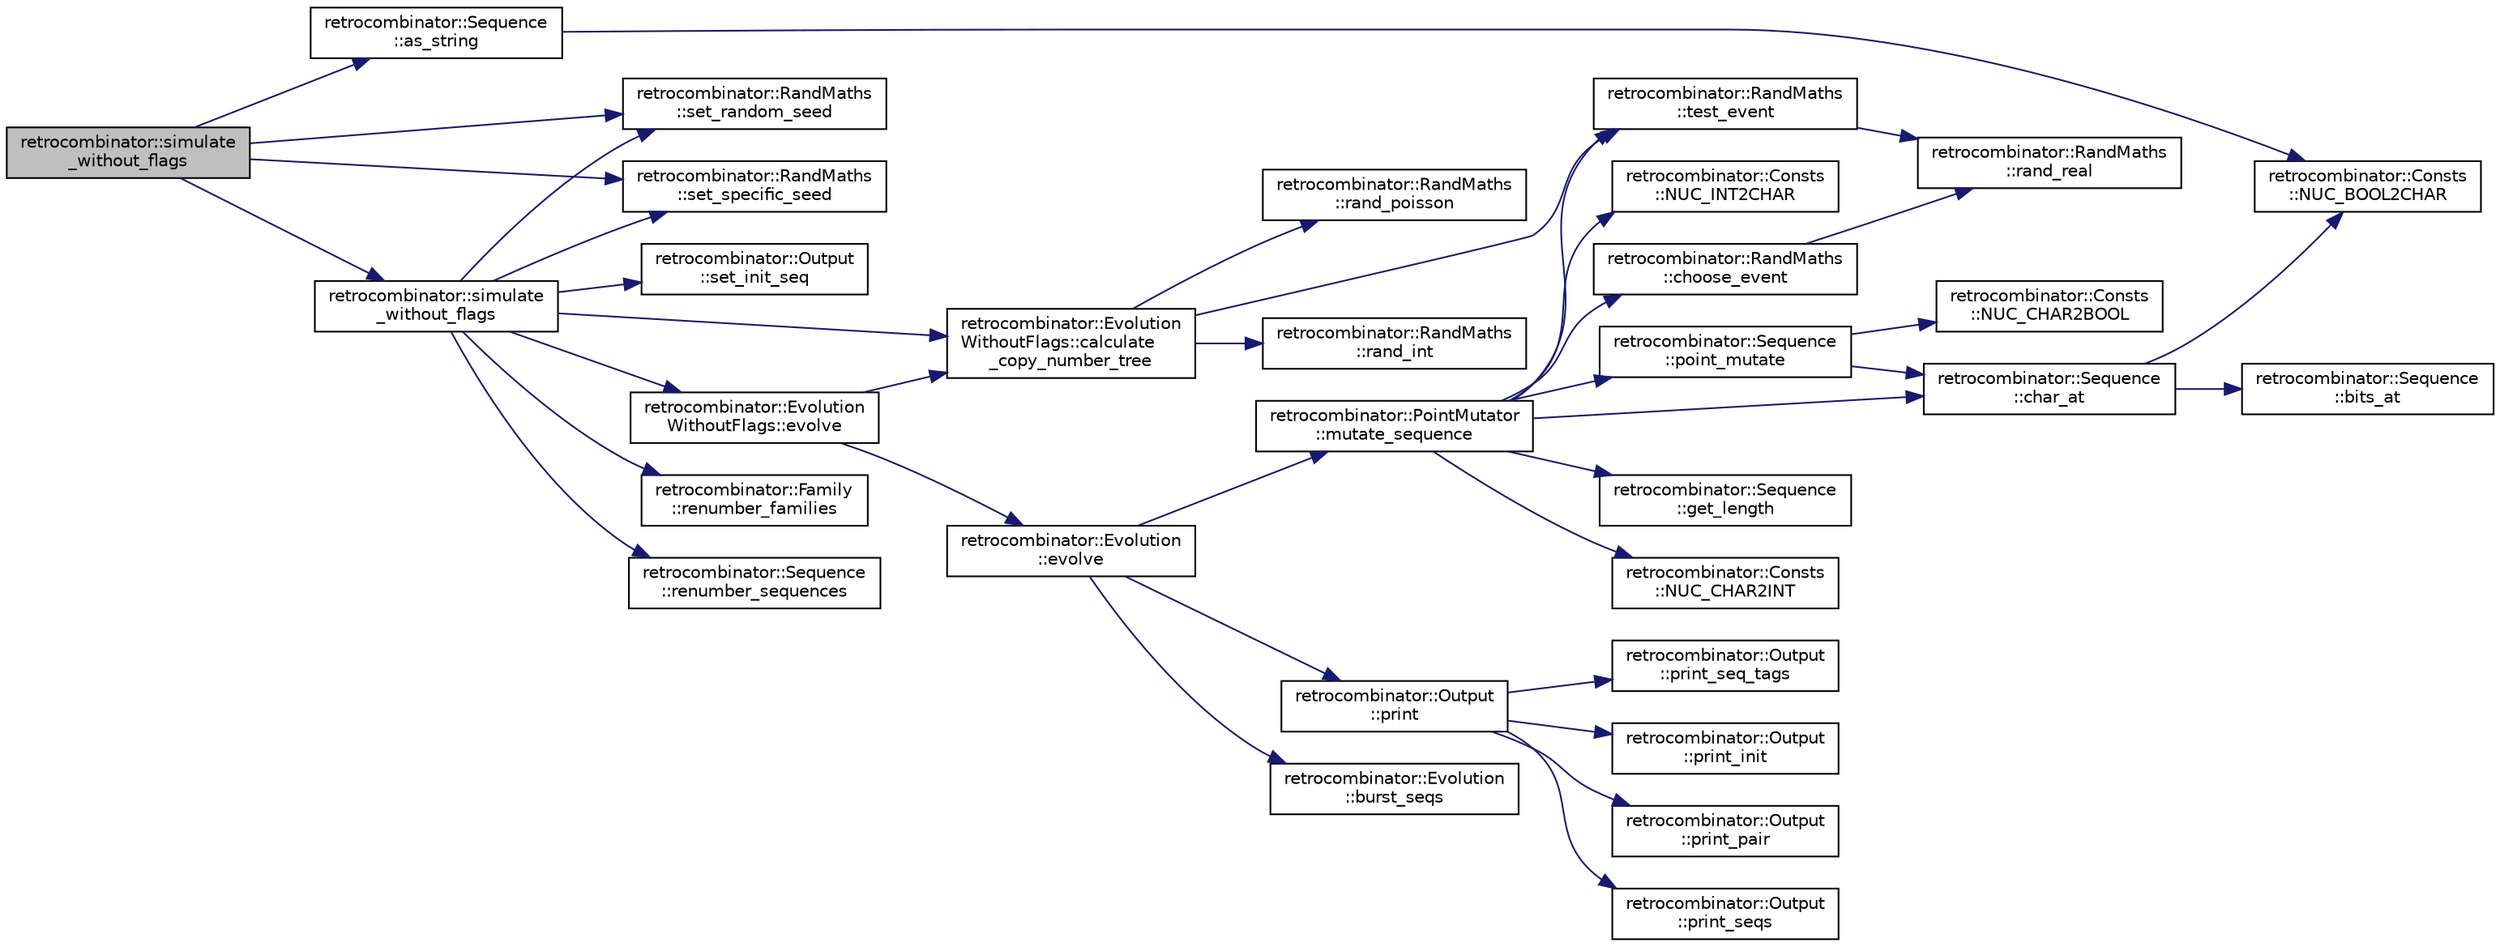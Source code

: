 digraph "retrocombinator::simulate_without_flags"
{
 // LATEX_PDF_SIZE
  edge [fontname="Helvetica",fontsize="10",labelfontname="Helvetica",labelfontsize="10"];
  node [fontname="Helvetica",fontsize="10",shape=record];
  rankdir="LR";
  Node1 [label="retrocombinator::simulate\l_without_flags",height=0.2,width=0.4,color="black", fillcolor="grey75", style="filled", fontcolor="black",tooltip="Sets up and runs a simulation without flags."];
  Node1 -> Node2 [color="midnightblue",fontsize="10",style="solid"];
  Node2 [label="retrocombinator::Sequence\l::as_string",height=0.2,width=0.4,color="black", fillcolor="white", style="filled",URL="$classretrocombinator_1_1Sequence.html#a5fa45e155a1e4b3c257f19369ace05a8",tooltip="Returns the raw nucleotide sequence as a string."];
  Node2 -> Node3 [color="midnightblue",fontsize="10",style="solid"];
  Node3 [label="retrocombinator::Consts\l::NUC_BOOL2CHAR",height=0.2,width=0.4,color="black", fillcolor="white", style="filled",URL="$namespaceretrocombinator_1_1Consts.html#af335f61cbdfff27175d7f41cd95d426d",tooltip="Returns the character of a nucleotide given its 2bit-encoding."];
  Node1 -> Node4 [color="midnightblue",fontsize="10",style="solid"];
  Node4 [label="retrocombinator::RandMaths\l::set_random_seed",height=0.2,width=0.4,color="black", fillcolor="white", style="filled",URL="$classretrocombinator_1_1RandMaths.html#a2b61e31de6067ffa35531d5bde40f4c6",tooltip="Uses system time to seed the RNG."];
  Node1 -> Node5 [color="midnightblue",fontsize="10",style="solid"];
  Node5 [label="retrocombinator::RandMaths\l::set_specific_seed",height=0.2,width=0.4,color="black", fillcolor="white", style="filled",URL="$classretrocombinator_1_1RandMaths.html#a0bf1c2e7a1eccb1f9246b3fceeb5db8a",tooltip="Uses a user-specified seed for RNG."];
  Node1 -> Node6 [color="midnightblue",fontsize="10",style="solid"];
  Node6 [label="retrocombinator::simulate\l_without_flags",height=0.2,width=0.4,color="black", fillcolor="white", style="filled",URL="$namespaceretrocombinator.html#ab4bb894621063b932d80c1473b359534",tooltip="Sets up and runs a simulation without flags."];
  Node6 -> Node7 [color="midnightblue",fontsize="10",style="solid"];
  Node7 [label="retrocombinator::Evolution\lWithoutFlags::calculate\l_copy_number_tree",height=0.2,width=0.4,color="black", fillcolor="white", style="filled",URL="$classretrocombinator_1_1EvolutionWithoutFlags.html#a4fdf9c23da86d61f99a1f51c119e3ce2",tooltip="Calculates the copy numbers of the sequences for all times."];
  Node7 -> Node8 [color="midnightblue",fontsize="10",style="solid"];
  Node8 [label="retrocombinator::RandMaths\l::rand_int",height=0.2,width=0.4,color="black", fillcolor="white", style="filled",URL="$classretrocombinator_1_1RandMaths.html#a8072bad64e64ef042e5257e1bee85635",tooltip="Generates a random integer within a range."];
  Node7 -> Node9 [color="midnightblue",fontsize="10",style="solid"];
  Node9 [label="retrocombinator::RandMaths\l::rand_poisson",height=0.2,width=0.4,color="black", fillcolor="white", style="filled",URL="$classretrocombinator_1_1RandMaths.html#adef66efd4d58f6130982ff0ee0e25750",tooltip="Chooses a number sampled from a Poisson distribution."];
  Node7 -> Node10 [color="midnightblue",fontsize="10",style="solid"];
  Node10 [label="retrocombinator::RandMaths\l::test_event",height=0.2,width=0.4,color="black", fillcolor="white", style="filled",URL="$classretrocombinator_1_1RandMaths.html#a183686140a9da18ad40c7e048ee8914e",tooltip="Tests whether or not an event happened."];
  Node10 -> Node11 [color="midnightblue",fontsize="10",style="solid"];
  Node11 [label="retrocombinator::RandMaths\l::rand_real",height=0.2,width=0.4,color="black", fillcolor="white", style="filled",URL="$classretrocombinator_1_1RandMaths.html#aa6441baa59bff50f588c0c54e3c54140",tooltip="Generates a random real number within a range."];
  Node6 -> Node12 [color="midnightblue",fontsize="10",style="solid"];
  Node12 [label="retrocombinator::Evolution\lWithoutFlags::evolve",height=0.2,width=0.4,color="black", fillcolor="white", style="filled",URL="$classretrocombinator_1_1EvolutionWithoutFlags.html#a9e27b532826998a88d2c157daf53c447",tooltip="Overrides to create a copy number tree if it hasn't already been created."];
  Node12 -> Node7 [color="midnightblue",fontsize="10",style="solid"];
  Node12 -> Node13 [color="midnightblue",fontsize="10",style="solid"];
  Node13 [label="retrocombinator::Evolution\l::evolve",height=0.2,width=0.4,color="black", fillcolor="white", style="filled",URL="$classretrocombinator_1_1Evolution.html#a0b8a181242ea8ee3072258fa7ed416f4",tooltip="Run a simulation, modify the sequences, and output results to file."];
  Node13 -> Node14 [color="midnightblue",fontsize="10",style="solid"];
  Node14 [label="retrocombinator::Evolution\l::burst_seqs",height=0.2,width=0.4,color="black", fillcolor="white", style="filled",URL="$classretrocombinator_1_1Evolution.html#abab94a3f14460300a6a3b7a0286236a6",tooltip="How the sequences burst after a timestep in the simulation."];
  Node13 -> Node15 [color="midnightblue",fontsize="10",style="solid"];
  Node15 [label="retrocombinator::PointMutator\l::mutate_sequence",height=0.2,width=0.4,color="black", fillcolor="white", style="filled",URL="$classretrocombinator_1_1PointMutator.html#aba3c2b8641affe8a06d815c33cafdc1b",tooltip="Mutates a sequence according to a given transition matrix."];
  Node15 -> Node16 [color="midnightblue",fontsize="10",style="solid"];
  Node16 [label="retrocombinator::Sequence\l::char_at",height=0.2,width=0.4,color="black", fillcolor="white", style="filled",URL="$classretrocombinator_1_1Sequence.html#a23c73a4ccfbe9baded2e99479e3ffb5e",tooltip="Returns the character for a base at a given position."];
  Node16 -> Node17 [color="midnightblue",fontsize="10",style="solid"];
  Node17 [label="retrocombinator::Sequence\l::bits_at",height=0.2,width=0.4,color="black", fillcolor="white", style="filled",URL="$classretrocombinator_1_1Sequence.html#a378e5aecc7fa4524cd90d352cfd651fe",tooltip="Returns the 2bit encoding for a base at a given position."];
  Node16 -> Node3 [color="midnightblue",fontsize="10",style="solid"];
  Node15 -> Node18 [color="midnightblue",fontsize="10",style="solid"];
  Node18 [label="retrocombinator::RandMaths\l::choose_event",height=0.2,width=0.4,color="black", fillcolor="white", style="filled",URL="$classretrocombinator_1_1RandMaths.html#a3834f9a074546f0d588247610f16fb0e",tooltip="Chooses an event from a list of possible events."];
  Node18 -> Node11 [color="midnightblue",fontsize="10",style="solid"];
  Node15 -> Node19 [color="midnightblue",fontsize="10",style="solid"];
  Node19 [label="retrocombinator::Sequence\l::get_length",height=0.2,width=0.4,color="black", fillcolor="white", style="filled",URL="$classretrocombinator_1_1Sequence.html#aeefc98943c08769af4ed9f73157d26d1",tooltip="Returns length of the sequence."];
  Node15 -> Node20 [color="midnightblue",fontsize="10",style="solid"];
  Node20 [label="retrocombinator::Consts\l::NUC_CHAR2INT",height=0.2,width=0.4,color="black", fillcolor="white", style="filled",URL="$namespaceretrocombinator_1_1Consts.html#a074bd1a42191d4770f74beb2bf228111",tooltip="Returns the index of a nucleotide given its character form."];
  Node15 -> Node21 [color="midnightblue",fontsize="10",style="solid"];
  Node21 [label="retrocombinator::Consts\l::NUC_INT2CHAR",height=0.2,width=0.4,color="black", fillcolor="white", style="filled",URL="$namespaceretrocombinator_1_1Consts.html#a4f7296df50158c4273a1c5300c24c2f7",tooltip="Returns a character corresponding a nucleotide given its index."];
  Node15 -> Node22 [color="midnightblue",fontsize="10",style="solid"];
  Node22 [label="retrocombinator::Sequence\l::point_mutate",height=0.2,width=0.4,color="black", fillcolor="white", style="filled",URL="$classretrocombinator_1_1Sequence.html#a85299c3dbf2efb993a43acc2e42fcb00",tooltip="Changes the nucleotide at position n to new_nucleotide."];
  Node22 -> Node16 [color="midnightblue",fontsize="10",style="solid"];
  Node22 -> Node23 [color="midnightblue",fontsize="10",style="solid"];
  Node23 [label="retrocombinator::Consts\l::NUC_CHAR2BOOL",height=0.2,width=0.4,color="black", fillcolor="white", style="filled",URL="$namespaceretrocombinator_1_1Consts.html#a95eb077a2bba2fe988b44e68a3284314",tooltip="Returns the 2bit-encoding of a nucleotide given its character form."];
  Node15 -> Node10 [color="midnightblue",fontsize="10",style="solid"];
  Node13 -> Node24 [color="midnightblue",fontsize="10",style="solid"];
  Node24 [label="retrocombinator::Output\l::print",height=0.2,width=0.4,color="black", fillcolor="white", style="filled",URL="$classretrocombinator_1_1Output.html#a9b28f297886b9e8f1e764b688c9a9da7",tooltip="Prints the required information during the simulation."];
  Node24 -> Node25 [color="midnightblue",fontsize="10",style="solid"];
  Node25 [label="retrocombinator::Output\l::print_init",height=0.2,width=0.4,color="black", fillcolor="white", style="filled",URL="$classretrocombinator_1_1Output.html#a365f66ac8299882ebfd6239d4c90b1bb",tooltip="Helper print functions."];
  Node24 -> Node26 [color="midnightblue",fontsize="10",style="solid"];
  Node26 [label="retrocombinator::Output\l::print_pair",height=0.2,width=0.4,color="black", fillcolor="white", style="filled",URL="$classretrocombinator_1_1Output.html#ac5632b57357788ba7d25769c412a2a11",tooltip="Prints pairwise distances across all families."];
  Node24 -> Node27 [color="midnightblue",fontsize="10",style="solid"];
  Node27 [label="retrocombinator::Output\l::print_seq_tags",height=0.2,width=0.4,color="black", fillcolor="white", style="filled",URL="$classretrocombinator_1_1Output.html#a89392e3e01808946eaeb160955e87b21",tooltip="Prints sequence tags family-wise, in order."];
  Node24 -> Node28 [color="midnightblue",fontsize="10",style="solid"];
  Node28 [label="retrocombinator::Output\l::print_seqs",height=0.2,width=0.4,color="black", fillcolor="white", style="filled",URL="$classretrocombinator_1_1Output.html#ac56d04591e50cbb8170da04a5ffa233a",tooltip="Prints raw sequences family-wise, in order."];
  Node6 -> Node29 [color="midnightblue",fontsize="10",style="solid"];
  Node29 [label="retrocombinator::Family\l::renumber_families",height=0.2,width=0.4,color="black", fillcolor="white", style="filled",URL="$classretrocombinator_1_1Family.html#a79b180c88225ee52d21da020375d2dfd",tooltip="Explicitly update the global family count to start from a particular number."];
  Node6 -> Node30 [color="midnightblue",fontsize="10",style="solid"];
  Node30 [label="retrocombinator::Sequence\l::renumber_sequences",height=0.2,width=0.4,color="black", fillcolor="white", style="filled",URL="$classretrocombinator_1_1Sequence.html#ad4791ec3cefbea417081cd349ac6c23b",tooltip="Explicitly update the global sequence count to start from a particular number."];
  Node6 -> Node31 [color="midnightblue",fontsize="10",style="solid"];
  Node31 [label="retrocombinator::Output\l::set_init_seq",height=0.2,width=0.4,color="black", fillcolor="white", style="filled",URL="$classretrocombinator_1_1Output.html#a5feb518230443e8259aeb3b12ecae437",tooltip="This sets the sequence that we compare all sequences in our simulation against."];
  Node6 -> Node4 [color="midnightblue",fontsize="10",style="solid"];
  Node6 -> Node5 [color="midnightblue",fontsize="10",style="solid"];
}
